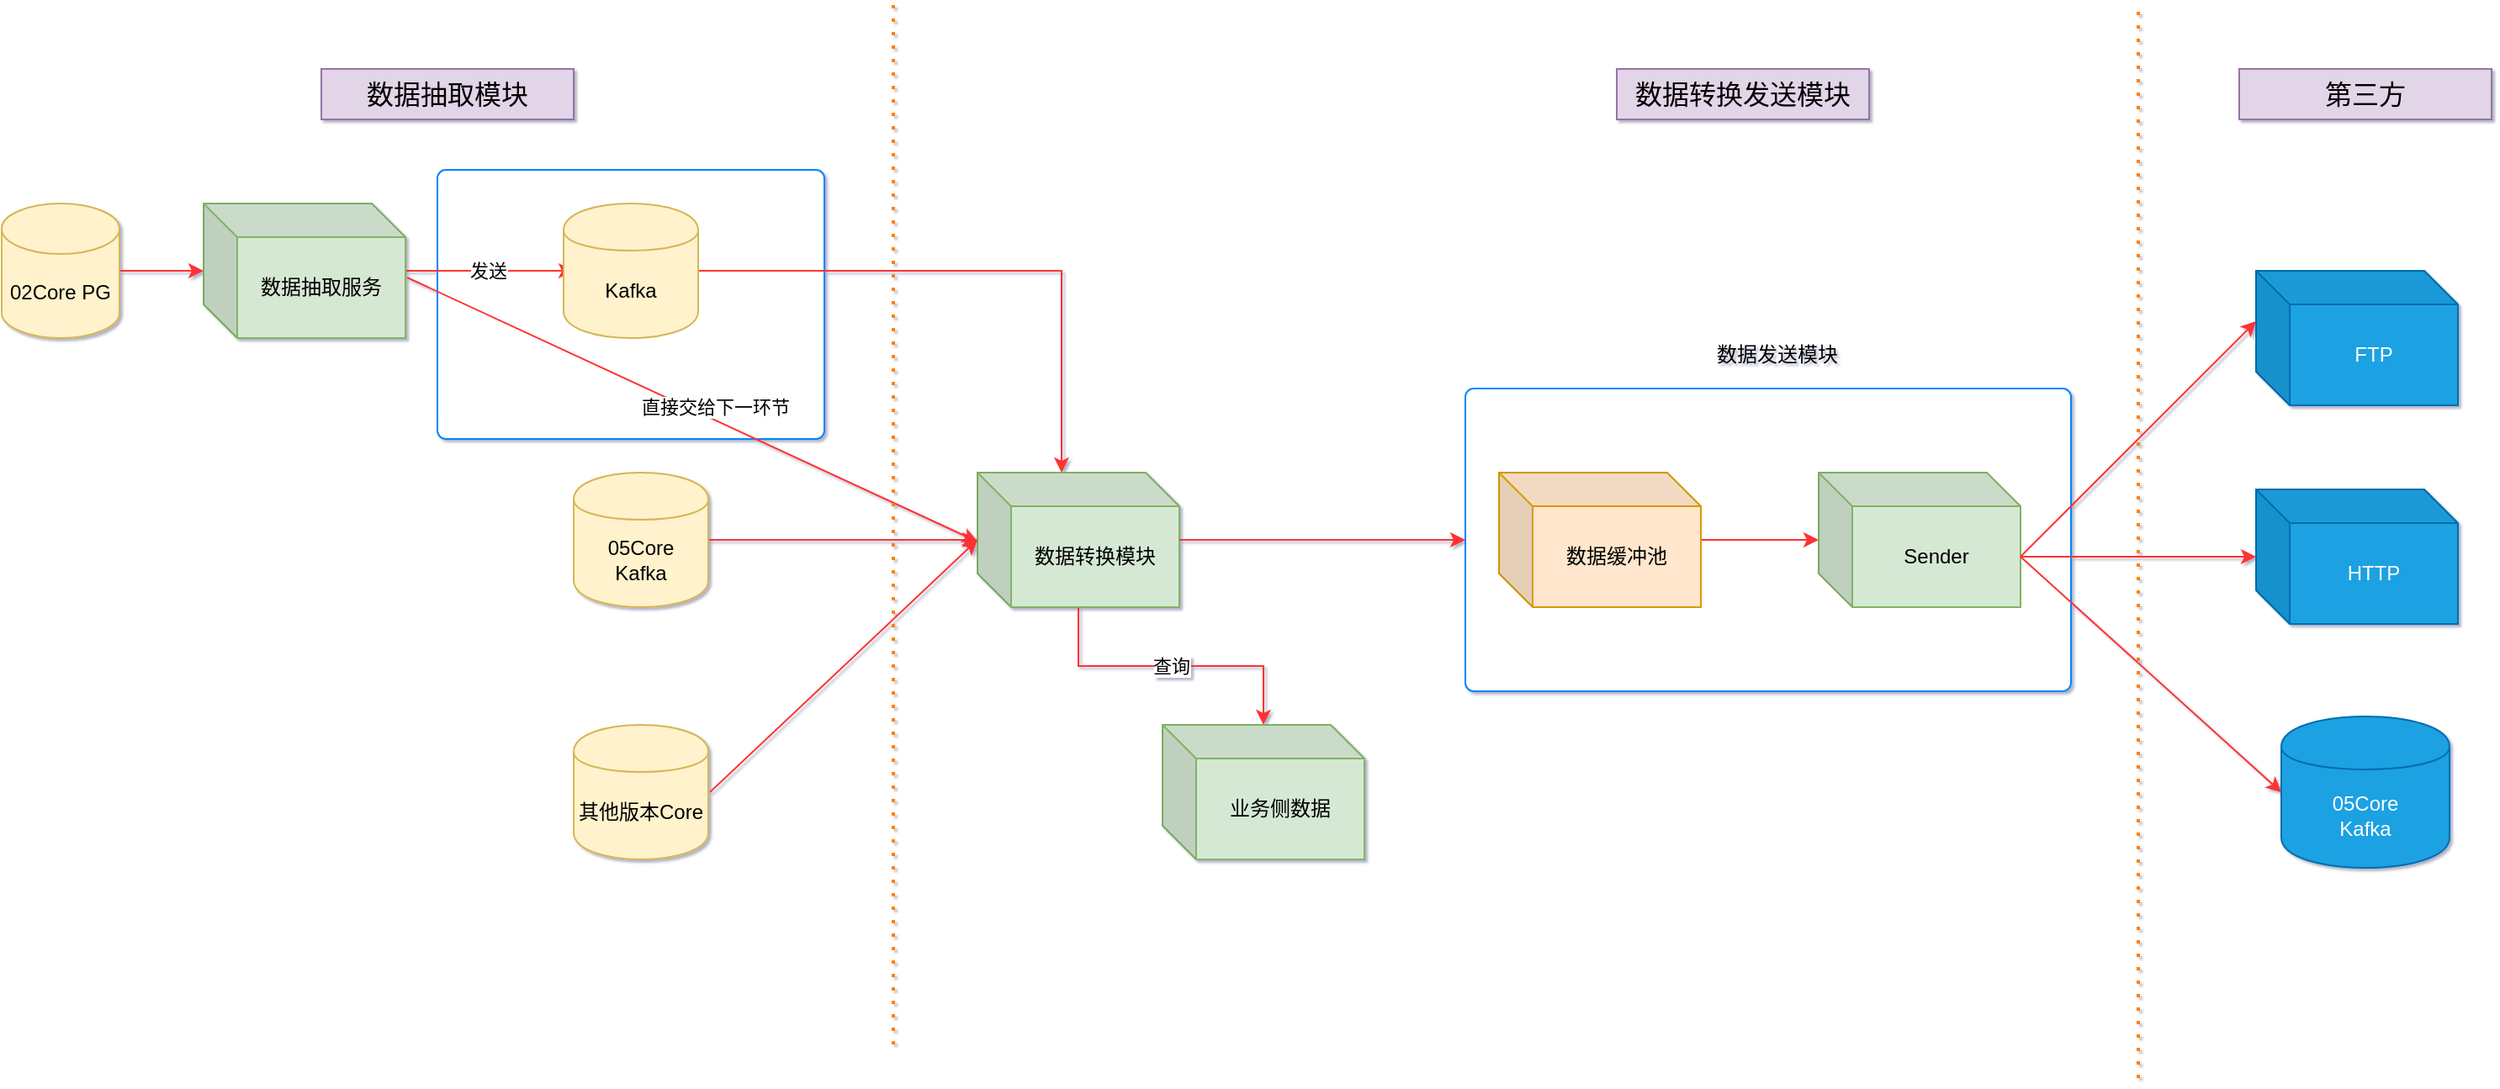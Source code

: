 <mxfile version="14.1.3" type="github">
  <diagram id="7kN7DwJZ8GfWILWKK1_0" name="第 1 页">
    <mxGraphModel dx="1696" dy="2461" grid="1" gridSize="10" guides="1" tooltips="1" connect="1" arrows="1" fold="1" page="1" pageScale="1" pageWidth="827" pageHeight="1169" math="0" shadow="1">
      <root>
        <mxCell id="0" />
        <mxCell id="1" parent="0" />
        <mxCell id="GcMkEdudxcqHuX1BtWUG-27" value="" style="html=1;shadow=0;dashed=0;shape=mxgraph.bootstrap.rrect;rSize=5;strokeColor=#0085FC;html=1;whiteSpace=wrap;fillColor=#ffffff;fontColor=#0085FC;verticalAlign=bottom;align=left;spacing=20;spacingBottom=0;fontSize=14;" vertex="1" parent="1">
          <mxGeometry x="339" y="70" width="230" height="160" as="geometry" />
        </mxCell>
        <mxCell id="GcMkEdudxcqHuX1BtWUG-3" value="" style="edgeStyle=orthogonalEdgeStyle;rounded=0;orthogonalLoop=1;jettySize=auto;html=1;strokeColor=#FF3333;" edge="1" parent="1" source="GcMkEdudxcqHuX1BtWUG-1" target="GcMkEdudxcqHuX1BtWUG-2">
          <mxGeometry relative="1" as="geometry" />
        </mxCell>
        <mxCell id="GcMkEdudxcqHuX1BtWUG-1" value="02Core PG" style="shape=cylinder3;whiteSpace=wrap;html=1;boundedLbl=1;backgroundOutline=1;size=15;fillColor=#fff2cc;strokeColor=#d6b656;" vertex="1" parent="1">
          <mxGeometry x="80" y="90" width="70" height="80" as="geometry" />
        </mxCell>
        <mxCell id="GcMkEdudxcqHuX1BtWUG-5" value="发送" style="edgeStyle=orthogonalEdgeStyle;rounded=0;orthogonalLoop=1;jettySize=auto;html=1;exitX=1;exitY=0.525;exitDx=0;exitDy=0;exitPerimeter=0;strokeColor=#FF3333;" edge="1" parent="1" source="GcMkEdudxcqHuX1BtWUG-2">
          <mxGeometry relative="1" as="geometry">
            <mxPoint x="420" y="130" as="targetPoint" />
            <Array as="points">
              <mxPoint x="320" y="130" />
            </Array>
          </mxGeometry>
        </mxCell>
        <mxCell id="GcMkEdudxcqHuX1BtWUG-2" value="数据抽取服务" style="shape=cube;whiteSpace=wrap;html=1;boundedLbl=1;backgroundOutline=1;darkOpacity=0.05;darkOpacity2=0.1;fillColor=#d5e8d4;strokeColor=#82b366;" vertex="1" parent="1">
          <mxGeometry x="200" y="90" width="120" height="80" as="geometry" />
        </mxCell>
        <mxCell id="GcMkEdudxcqHuX1BtWUG-36" style="edgeStyle=orthogonalEdgeStyle;rounded=0;orthogonalLoop=1;jettySize=auto;html=1;exitX=1;exitY=0.5;exitDx=0;exitDy=0;entryX=0;entryY=0;entryDx=50;entryDy=0;entryPerimeter=0;fillColor=#fff2cc;strokeColor=#FF3333;" edge="1" parent="1" source="GcMkEdudxcqHuX1BtWUG-4" target="GcMkEdudxcqHuX1BtWUG-9">
          <mxGeometry relative="1" as="geometry" />
        </mxCell>
        <mxCell id="GcMkEdudxcqHuX1BtWUG-4" value="Kafka" style="shape=cylinder;whiteSpace=wrap;html=1;boundedLbl=1;backgroundOutline=1;fillColor=#fff2cc;strokeColor=#d6b656;" vertex="1" parent="1">
          <mxGeometry x="414" y="90" width="80" height="80" as="geometry" />
        </mxCell>
        <mxCell id="GcMkEdudxcqHuX1BtWUG-14" style="edgeStyle=orthogonalEdgeStyle;rounded=0;orthogonalLoop=1;jettySize=auto;html=1;entryX=0;entryY=0.5;entryDx=0;entryDy=0;entryPerimeter=0;fillColor=#fff2cc;strokeColor=#FF3333;" edge="1" parent="1" source="GcMkEdudxcqHuX1BtWUG-7" target="GcMkEdudxcqHuX1BtWUG-9">
          <mxGeometry relative="1" as="geometry" />
        </mxCell>
        <mxCell id="GcMkEdudxcqHuX1BtWUG-7" value="05Core&lt;br&gt;Kafka" style="shape=cylinder;whiteSpace=wrap;html=1;boundedLbl=1;backgroundOutline=1;fillColor=#fff2cc;strokeColor=#d6b656;" vertex="1" parent="1">
          <mxGeometry x="420" y="250" width="80" height="80" as="geometry" />
        </mxCell>
        <mxCell id="GcMkEdudxcqHuX1BtWUG-8" value="其他版本Core" style="shape=cylinder;whiteSpace=wrap;html=1;boundedLbl=1;backgroundOutline=1;fillColor=#fff2cc;strokeColor=#d6b656;" vertex="1" parent="1">
          <mxGeometry x="420" y="400" width="80" height="80" as="geometry" />
        </mxCell>
        <mxCell id="GcMkEdudxcqHuX1BtWUG-13" value="查询" style="edgeStyle=orthogonalEdgeStyle;rounded=0;orthogonalLoop=1;jettySize=auto;html=1;fillColor=#fff2cc;strokeColor=#FF3333;" edge="1" parent="1" source="GcMkEdudxcqHuX1BtWUG-9" target="GcMkEdudxcqHuX1BtWUG-11">
          <mxGeometry relative="1" as="geometry" />
        </mxCell>
        <mxCell id="GcMkEdudxcqHuX1BtWUG-9" value="数据转换模块" style="shape=cube;whiteSpace=wrap;html=1;boundedLbl=1;backgroundOutline=1;darkOpacity=0.05;darkOpacity2=0.1;fillColor=#d5e8d4;strokeColor=#82b366;" vertex="1" parent="1">
          <mxGeometry x="660" y="250" width="120" height="80" as="geometry" />
        </mxCell>
        <mxCell id="GcMkEdudxcqHuX1BtWUG-11" value="业务侧数据" style="shape=cube;whiteSpace=wrap;html=1;boundedLbl=1;backgroundOutline=1;darkOpacity=0.05;darkOpacity2=0.1;fillColor=#d5e8d4;strokeColor=#82b366;" vertex="1" parent="1">
          <mxGeometry x="770" y="400" width="120" height="80" as="geometry" />
        </mxCell>
        <mxCell id="GcMkEdudxcqHuX1BtWUG-22" value="" style="html=1;shadow=0;dashed=0;shape=mxgraph.bootstrap.rrect;rSize=5;strokeColor=#0085FC;html=1;whiteSpace=wrap;fillColor=#ffffff;fontColor=#0085FC;verticalAlign=bottom;align=left;spacing=20;spacingBottom=0;fontSize=14;" vertex="1" parent="1">
          <mxGeometry x="950" y="200" width="360" height="180" as="geometry" />
        </mxCell>
        <mxCell id="GcMkEdudxcqHuX1BtWUG-50" value="" style="edgeStyle=orthogonalEdgeStyle;rounded=0;orthogonalLoop=1;jettySize=auto;html=1;strokeColor=#FF3333;" edge="1" parent="1" source="GcMkEdudxcqHuX1BtWUG-24" target="GcMkEdudxcqHuX1BtWUG-25">
          <mxGeometry relative="1" as="geometry" />
        </mxCell>
        <mxCell id="GcMkEdudxcqHuX1BtWUG-24" value="数据缓冲池" style="shape=cube;whiteSpace=wrap;html=1;boundedLbl=1;backgroundOutline=1;darkOpacity=0.05;darkOpacity2=0.1;fillColor=#ffe6cc;strokeColor=#d79b00;" vertex="1" parent="1">
          <mxGeometry x="970" y="250" width="120" height="80" as="geometry" />
        </mxCell>
        <mxCell id="GcMkEdudxcqHuX1BtWUG-25" value="Sender" style="shape=cube;whiteSpace=wrap;html=1;boundedLbl=1;backgroundOutline=1;darkOpacity=0.05;darkOpacity2=0.1;fillColor=#d5e8d4;strokeColor=#82b366;" vertex="1" parent="1">
          <mxGeometry x="1160" y="250" width="120" height="80" as="geometry" />
        </mxCell>
        <mxCell id="GcMkEdudxcqHuX1BtWUG-30" value="数据发送模块" style="text;html=1;align=center;verticalAlign=middle;resizable=0;points=[];autosize=1;" vertex="1" parent="1">
          <mxGeometry x="1090" y="170" width="90" height="20" as="geometry" />
        </mxCell>
        <mxCell id="GcMkEdudxcqHuX1BtWUG-31" value="FTP" style="shape=cube;whiteSpace=wrap;html=1;boundedLbl=1;backgroundOutline=1;darkOpacity=0.05;darkOpacity2=0.1;fillColor=#1ba1e2;strokeColor=#006EAF;fontColor=#ffffff;" vertex="1" parent="1">
          <mxGeometry x="1420" y="130" width="120" height="80" as="geometry" />
        </mxCell>
        <mxCell id="GcMkEdudxcqHuX1BtWUG-32" value="HTTP" style="shape=cube;whiteSpace=wrap;html=1;boundedLbl=1;backgroundOutline=1;darkOpacity=0.05;darkOpacity2=0.1;fillColor=#1ba1e2;strokeColor=#006EAF;fontColor=#ffffff;" vertex="1" parent="1">
          <mxGeometry x="1420" y="260" width="120" height="80" as="geometry" />
        </mxCell>
        <mxCell id="GcMkEdudxcqHuX1BtWUG-33" value="05Core&lt;br&gt;Kafka" style="shape=cylinder;whiteSpace=wrap;html=1;boundedLbl=1;backgroundOutline=1;fillColor=#1ba1e2;strokeColor=#006EAF;fontColor=#ffffff;" vertex="1" parent="1">
          <mxGeometry x="1435" y="395" width="100" height="90" as="geometry" />
        </mxCell>
        <mxCell id="GcMkEdudxcqHuX1BtWUG-35" value="" style="endArrow=classic;html=1;entryX=0;entryY=0.513;entryDx=0;entryDy=0;entryPerimeter=0;exitX=1.008;exitY=0.55;exitDx=0;exitDy=0;exitPerimeter=0;fillColor=#fff2cc;strokeColor=#FF3333;" edge="1" parent="1" source="GcMkEdudxcqHuX1BtWUG-2" target="GcMkEdudxcqHuX1BtWUG-9">
          <mxGeometry width="50" height="50" relative="1" as="geometry">
            <mxPoint x="660" y="220" as="sourcePoint" />
            <mxPoint x="710" y="170" as="targetPoint" />
          </mxGeometry>
        </mxCell>
        <mxCell id="GcMkEdudxcqHuX1BtWUG-52" value="直接交给下一环节" style="edgeLabel;html=1;align=center;verticalAlign=middle;resizable=0;points=[];" vertex="1" connectable="0" parent="GcMkEdudxcqHuX1BtWUG-35">
          <mxGeometry x="0.062" y="7" relative="1" as="geometry">
            <mxPoint as="offset" />
          </mxGeometry>
        </mxCell>
        <mxCell id="GcMkEdudxcqHuX1BtWUG-37" value="" style="endArrow=none;dashed=1;html=1;dashPattern=1 3;strokeWidth=2;fillColor=#cdeb8b;rounded=0;strokeColor=#FF8000;" edge="1" parent="1">
          <mxGeometry width="50" height="50" relative="1" as="geometry">
            <mxPoint x="610" y="590" as="sourcePoint" />
            <mxPoint x="610" y="-30" as="targetPoint" />
          </mxGeometry>
        </mxCell>
        <mxCell id="GcMkEdudxcqHuX1BtWUG-40" value="" style="endArrow=classic;html=1;fillColor=#fff2cc;strokeColor=#FF3333;" edge="1" parent="1">
          <mxGeometry width="50" height="50" relative="1" as="geometry">
            <mxPoint x="501" y="440" as="sourcePoint" />
            <mxPoint x="660" y="290" as="targetPoint" />
          </mxGeometry>
        </mxCell>
        <mxCell id="GcMkEdudxcqHuX1BtWUG-42" value="&lt;font style=&quot;font-size: 16px&quot;&gt;数据抽取模块&lt;/font&gt;" style="text;html=1;strokeColor=#9673a6;fillColor=#e1d5e7;align=center;verticalAlign=middle;whiteSpace=wrap;rounded=0;" vertex="1" parent="1">
          <mxGeometry x="270" y="10" width="150" height="30" as="geometry" />
        </mxCell>
        <mxCell id="GcMkEdudxcqHuX1BtWUG-43" value="" style="endArrow=classic;html=1;entryX=0;entryY=0;entryDx=0;entryDy=30;entryPerimeter=0;exitX=0;exitY=0;exitDx=120;exitDy=50;exitPerimeter=0;strokeColor=#FF3333;" edge="1" parent="1" source="GcMkEdudxcqHuX1BtWUG-25" target="GcMkEdudxcqHuX1BtWUG-31">
          <mxGeometry width="50" height="50" relative="1" as="geometry">
            <mxPoint x="1120" y="290" as="sourcePoint" />
            <mxPoint x="1170" y="240" as="targetPoint" />
          </mxGeometry>
        </mxCell>
        <mxCell id="GcMkEdudxcqHuX1BtWUG-44" value="" style="endArrow=classic;html=1;exitX=0;exitY=0;exitDx=120;exitDy=50;exitPerimeter=0;strokeColor=#FF3333;" edge="1" parent="1" source="GcMkEdudxcqHuX1BtWUG-25" target="GcMkEdudxcqHuX1BtWUG-32">
          <mxGeometry width="50" height="50" relative="1" as="geometry">
            <mxPoint x="1290" y="310" as="sourcePoint" />
            <mxPoint x="1400" y="170" as="targetPoint" />
          </mxGeometry>
        </mxCell>
        <mxCell id="GcMkEdudxcqHuX1BtWUG-45" value="" style="endArrow=classic;html=1;entryX=0;entryY=0.5;entryDx=0;entryDy=0;exitX=0;exitY=0;exitDx=120;exitDy=50;exitPerimeter=0;strokeColor=#FF3333;" edge="1" parent="1" source="GcMkEdudxcqHuX1BtWUG-25" target="GcMkEdudxcqHuX1BtWUG-33">
          <mxGeometry width="50" height="50" relative="1" as="geometry">
            <mxPoint x="1290" y="310" as="sourcePoint" />
            <mxPoint x="1400" y="170" as="targetPoint" />
          </mxGeometry>
        </mxCell>
        <mxCell id="GcMkEdudxcqHuX1BtWUG-46" value="" style="endArrow=none;dashed=1;html=1;dashPattern=1 3;strokeWidth=2;strokeColor=#FF8000;" edge="1" parent="1">
          <mxGeometry width="50" height="50" relative="1" as="geometry">
            <mxPoint x="1350" y="610" as="sourcePoint" />
            <mxPoint x="1350" y="-30" as="targetPoint" />
          </mxGeometry>
        </mxCell>
        <mxCell id="GcMkEdudxcqHuX1BtWUG-47" value="" style="endArrow=classic;html=1;fillColor=#fff2cc;strokeColor=#FF3333;" edge="1" parent="1" source="GcMkEdudxcqHuX1BtWUG-9">
          <mxGeometry width="50" height="50" relative="1" as="geometry">
            <mxPoint x="780" y="340" as="sourcePoint" />
            <mxPoint x="950" y="290" as="targetPoint" />
          </mxGeometry>
        </mxCell>
        <mxCell id="GcMkEdudxcqHuX1BtWUG-48" value="&lt;font style=&quot;font-size: 16px&quot;&gt;数据转换发送模块&lt;/font&gt;" style="text;html=1;strokeColor=#9673a6;fillColor=#e1d5e7;align=center;verticalAlign=middle;whiteSpace=wrap;rounded=0;" vertex="1" parent="1">
          <mxGeometry x="1040" y="10" width="150" height="30" as="geometry" />
        </mxCell>
        <mxCell id="GcMkEdudxcqHuX1BtWUG-49" value="&lt;font style=&quot;font-size: 16px&quot;&gt;第三方&lt;/font&gt;" style="text;html=1;strokeColor=#9673a6;fillColor=#e1d5e7;align=center;verticalAlign=middle;whiteSpace=wrap;rounded=0;" vertex="1" parent="1">
          <mxGeometry x="1410" y="10" width="150" height="30" as="geometry" />
        </mxCell>
      </root>
    </mxGraphModel>
  </diagram>
</mxfile>
